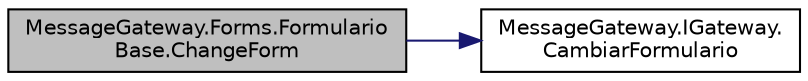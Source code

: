 digraph "MessageGateway.Forms.FormularioBase.ChangeForm"
{
 // INTERACTIVE_SVG=YES
 // LATEX_PDF_SIZE
  edge [fontname="Helvetica",fontsize="10",labelfontname="Helvetica",labelfontsize="10"];
  node [fontname="Helvetica",fontsize="10",shape=record];
  rankdir="LR";
  Node1 [label="MessageGateway.Forms.Formulario\lBase.ChangeForm",height=0.2,width=0.4,color="black", fillcolor="grey75", style="filled", fontcolor="black",tooltip="Metodo que finaliza un formulario y abre uno nuevo."];
  Node1 -> Node2 [color="midnightblue",fontsize="10",style="solid",fontname="Helvetica"];
  Node2 [label="MessageGateway.IGateway.\lCambiarFormulario",height=0.2,width=0.4,color="black", fillcolor="white", style="filled",URL="$interfaceMessageGateway_1_1IGateway.html#a4e0945ca375e10f374d62f8bfde003a5",tooltip="Cambia el formulario que procesa los mensajes de un usuario."];
}
